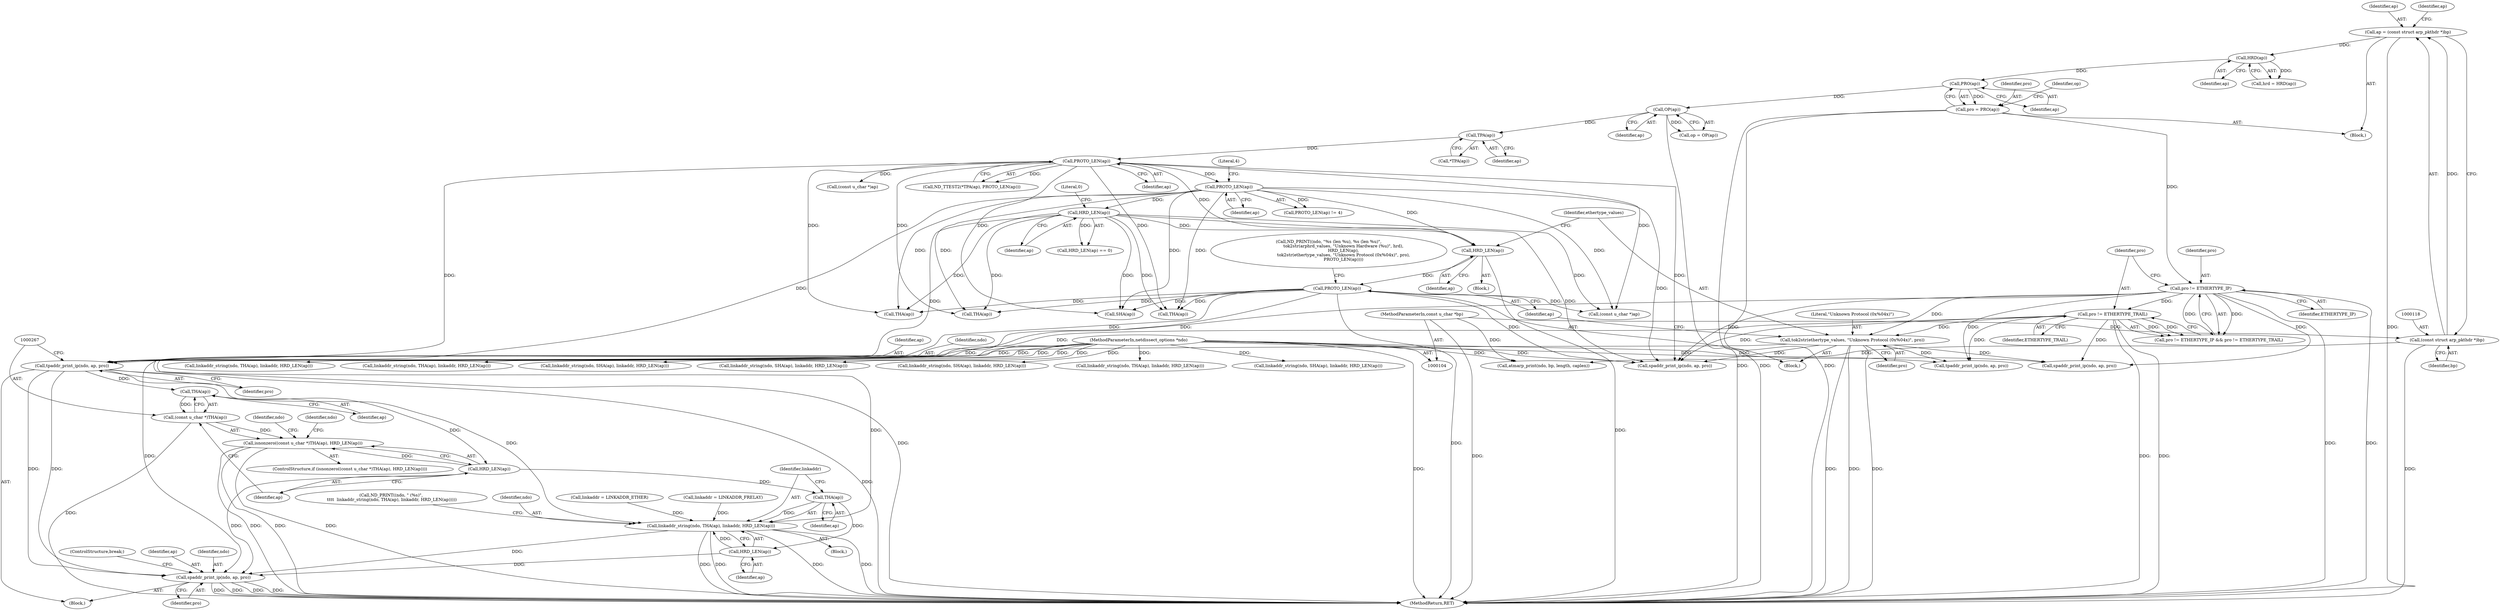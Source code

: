 digraph "0_tcpdump_13ab8d18617d616c7d343530f8a842e7143fb5cc@pointer" {
"1000260" [label="(Call,tpaddr_print_ip(ndo, ap, pro))"];
"1000105" [label="(MethodParameterIn,netdissect_options *ndo)"];
"1000227" [label="(Call,PROTO_LEN(ap))"];
"1000220" [label="(Call,HRD_LEN(ap))"];
"1000202" [label="(Call,HRD_LEN(ap))"];
"1000197" [label="(Call,PROTO_LEN(ap))"];
"1000161" [label="(Call,PROTO_LEN(ap))"];
"1000159" [label="(Call,TPA(ap))"];
"1000133" [label="(Call,OP(ap))"];
"1000129" [label="(Call,PRO(ap))"];
"1000125" [label="(Call,HRD(ap))"];
"1000115" [label="(Call,ap = (const struct arp_pkthdr *)bp)"];
"1000117" [label="(Call,(const struct arp_pkthdr *)bp)"];
"1000106" [label="(MethodParameterIn,const u_char *bp)"];
"1000189" [label="(Call,pro != ETHERTYPE_IP)"];
"1000127" [label="(Call,pro = PRO(ap))"];
"1000223" [label="(Call,tok2str(ethertype_values, \"Unknown Protocol (0x%04x)\", pro))"];
"1000192" [label="(Call,pro != ETHERTYPE_TRAIL)"];
"1000268" [label="(Call,THA(ap))"];
"1000266" [label="(Call,(const u_char *)THA(ap))"];
"1000265" [label="(Call,isnonzero((const u_char *)THA(ap), HRD_LEN(ap)))"];
"1000270" [label="(Call,HRD_LEN(ap))"];
"1000279" [label="(Call,THA(ap))"];
"1000277" [label="(Call,linkaddr_string(ndo, THA(ap), linkaddr, HRD_LEN(ap)))"];
"1000288" [label="(Call,spaddr_print_ip(ndo, ap, pro))"];
"1000282" [label="(Call,HRD_LEN(ap))"];
"1000292" [label="(ControlStructure,break;)"];
"1000128" [label="(Identifier,pro)"];
"1000220" [label="(Call,HRD_LEN(ap))"];
"1000151" [label="(Call,linkaddr = LINKADDR_ETHER)"];
"1000386" [label="(Call,spaddr_print_ip(ndo, ap, pro))"];
"1000270" [label="(Call,HRD_LEN(ap))"];
"1000381" [label="(Call,SHA(ap))"];
"1000277" [label="(Call,linkaddr_string(ndo, THA(ap), linkaddr, HRD_LEN(ap)))"];
"1000117" [label="(Call,(const struct arp_pkthdr *)bp)"];
"1000219" [label="(Block,)"];
"1000271" [label="(Identifier,ap)"];
"1000290" [label="(Identifier,ap)"];
"1000346" [label="(Call,tpaddr_print_ip(ndo, ap, pro))"];
"1000146" [label="(Call,linkaddr = LINKADDR_FRELAY)"];
"1000162" [label="(Identifier,ap)"];
"1000265" [label="(Call,isnonzero((const u_char *)THA(ap), HRD_LEN(ap)))"];
"1000228" [label="(Identifier,ap)"];
"1000275" [label="(Block,)"];
"1000116" [label="(Identifier,ap)"];
"1000115" [label="(Call,ap = (const struct arp_pkthdr *)bp)"];
"1000132" [label="(Identifier,op)"];
"1000209" [label="(Call,ND_PRINT((ndo, \"%s (len %u), %s (len %u)\",\n                      tok2str(arphrd_values, \"Unknown Hardware (%u)\", hrd),\n                      HRD_LEN(ap),\n                      tok2str(ethertype_values, \"Unknown Protocol (0x%04x)\", pro),\n                      PROTO_LEN(ap))))"];
"1000379" [label="(Call,linkaddr_string(ndo, SHA(ap), linkaddr, HRD_LEN(ap)))"];
"1000123" [label="(Call,hrd = HRD(ap))"];
"1000227" [label="(Call,PROTO_LEN(ap))"];
"1000325" [label="(Call,linkaddr_string(ndo, SHA(ap), linkaddr, HRD_LEN(ap)))"];
"1000126" [label="(Identifier,ap)"];
"1000291" [label="(Identifier,pro)"];
"1000109" [label="(Block,)"];
"1000171" [label="(Call,(const u_char *)ap)"];
"1000189" [label="(Call,pro != ETHERTYPE_IP)"];
"1000161" [label="(Call,PROTO_LEN(ap))"];
"1000119" [label="(Identifier,bp)"];
"1000160" [label="(Identifier,ap)"];
"1000264" [label="(ControlStructure,if (isnonzero((const u_char *)THA(ap), HRD_LEN(ap))))"];
"1000341" [label="(Call,THA(ap))"];
"1000272" [label="(Call,ND_PRINT((ndo, \" (%s)\",\n \t\t\t\t  linkaddr_string(ndo, THA(ap), linkaddr, HRD_LEN(ap)))))"];
"1000263" [label="(Identifier,pro)"];
"1000365" [label="(Call,linkaddr_string(ndo, SHA(ap), linkaddr, HRD_LEN(ap)))"];
"1000226" [label="(Identifier,pro)"];
"1000288" [label="(Call,spaddr_print_ip(ndo, ap, pro))"];
"1000192" [label="(Call,pro != ETHERTYPE_TRAIL)"];
"1000260" [label="(Call,tpaddr_print_ip(ndo, ap, pro))"];
"1000318" [label="(Call,linkaddr_string(ndo, THA(ap), linkaddr, HRD_LEN(ap)))"];
"1000279" [label="(Call,THA(ap))"];
"1000224" [label="(Identifier,ethertype_values)"];
"1000122" [label="(Identifier,ap)"];
"1000281" [label="(Identifier,linkaddr)"];
"1000294" [label="(Call,spaddr_print_ip(ndo, ap, pro))"];
"1000130" [label="(Identifier,ap)"];
"1000360" [label="(Call,THA(ap))"];
"1000222" [label="(Block,)"];
"1000303" [label="(Call,linkaddr_string(ndo, SHA(ap), linkaddr, HRD_LEN(ap)))"];
"1000157" [label="(Call,ND_TTEST2(*TPA(ap), PROTO_LEN(ap)))"];
"1000204" [label="(Literal,0)"];
"1000190" [label="(Identifier,pro)"];
"1000289" [label="(Identifier,ndo)"];
"1000320" [label="(Call,THA(ap))"];
"1000393" [label="(Call,(const u_char *)ap)"];
"1000133" [label="(Call,OP(ap))"];
"1000131" [label="(Call,op = OP(ap))"];
"1000127" [label="(Call,pro = PRO(ap))"];
"1000106" [label="(MethodParameterIn,const u_char *bp)"];
"1000282" [label="(Call,HRD_LEN(ap))"];
"1000269" [label="(Identifier,ap)"];
"1000268" [label="(Call,THA(ap))"];
"1000358" [label="(Call,linkaddr_string(ndo, THA(ap), linkaddr, HRD_LEN(ap)))"];
"1000283" [label="(Identifier,ap)"];
"1000134" [label="(Identifier,ap)"];
"1000274" [label="(Identifier,ndo)"];
"1000280" [label="(Identifier,ap)"];
"1000105" [label="(MethodParameterIn,netdissect_options *ndo)"];
"1000158" [label="(Call,*TPA(ap))"];
"1000262" [label="(Identifier,ap)"];
"1000254" [label="(Block,)"];
"1000278" [label="(Identifier,ndo)"];
"1000197" [label="(Call,PROTO_LEN(ap))"];
"1000139" [label="(Call,atmarp_print(ndo, bp, length, caplen))"];
"1000188" [label="(Call,pro != ETHERTYPE_IP && pro != ETHERTYPE_TRAIL)"];
"1000198" [label="(Identifier,ap)"];
"1000413" [label="(MethodReturn,RET)"];
"1000196" [label="(Call,PROTO_LEN(ap) != 4)"];
"1000221" [label="(Identifier,ap)"];
"1000191" [label="(Identifier,ETHERTYPE_IP)"];
"1000223" [label="(Call,tok2str(ethertype_values, \"Unknown Protocol (0x%04x)\", pro))"];
"1000194" [label="(Identifier,ETHERTYPE_TRAIL)"];
"1000225" [label="(Literal,\"Unknown Protocol (0x%04x)\")"];
"1000286" [label="(Identifier,ndo)"];
"1000203" [label="(Identifier,ap)"];
"1000129" [label="(Call,PRO(ap))"];
"1000266" [label="(Call,(const u_char *)THA(ap))"];
"1000159" [label="(Call,TPA(ap))"];
"1000125" [label="(Call,HRD(ap))"];
"1000202" [label="(Call,HRD_LEN(ap))"];
"1000201" [label="(Call,HRD_LEN(ap) == 0)"];
"1000261" [label="(Identifier,ndo)"];
"1000339" [label="(Call,linkaddr_string(ndo, THA(ap), linkaddr, HRD_LEN(ap)))"];
"1000199" [label="(Literal,4)"];
"1000193" [label="(Identifier,pro)"];
"1000260" -> "1000254"  [label="AST: "];
"1000260" -> "1000263"  [label="CFG: "];
"1000261" -> "1000260"  [label="AST: "];
"1000262" -> "1000260"  [label="AST: "];
"1000263" -> "1000260"  [label="AST: "];
"1000267" -> "1000260"  [label="CFG: "];
"1000260" -> "1000413"  [label="DDG: "];
"1000105" -> "1000260"  [label="DDG: "];
"1000227" -> "1000260"  [label="DDG: "];
"1000202" -> "1000260"  [label="DDG: "];
"1000161" -> "1000260"  [label="DDG: "];
"1000197" -> "1000260"  [label="DDG: "];
"1000189" -> "1000260"  [label="DDG: "];
"1000223" -> "1000260"  [label="DDG: "];
"1000192" -> "1000260"  [label="DDG: "];
"1000260" -> "1000268"  [label="DDG: "];
"1000260" -> "1000277"  [label="DDG: "];
"1000260" -> "1000288"  [label="DDG: "];
"1000260" -> "1000288"  [label="DDG: "];
"1000105" -> "1000104"  [label="AST: "];
"1000105" -> "1000413"  [label="DDG: "];
"1000105" -> "1000139"  [label="DDG: "];
"1000105" -> "1000277"  [label="DDG: "];
"1000105" -> "1000288"  [label="DDG: "];
"1000105" -> "1000294"  [label="DDG: "];
"1000105" -> "1000303"  [label="DDG: "];
"1000105" -> "1000318"  [label="DDG: "];
"1000105" -> "1000325"  [label="DDG: "];
"1000105" -> "1000339"  [label="DDG: "];
"1000105" -> "1000346"  [label="DDG: "];
"1000105" -> "1000358"  [label="DDG: "];
"1000105" -> "1000365"  [label="DDG: "];
"1000105" -> "1000379"  [label="DDG: "];
"1000105" -> "1000386"  [label="DDG: "];
"1000227" -> "1000222"  [label="AST: "];
"1000227" -> "1000228"  [label="CFG: "];
"1000228" -> "1000227"  [label="AST: "];
"1000209" -> "1000227"  [label="CFG: "];
"1000227" -> "1000413"  [label="DDG: "];
"1000227" -> "1000413"  [label="DDG: "];
"1000220" -> "1000227"  [label="DDG: "];
"1000227" -> "1000294"  [label="DDG: "];
"1000227" -> "1000320"  [label="DDG: "];
"1000227" -> "1000341"  [label="DDG: "];
"1000227" -> "1000360"  [label="DDG: "];
"1000227" -> "1000381"  [label="DDG: "];
"1000227" -> "1000393"  [label="DDG: "];
"1000220" -> "1000219"  [label="AST: "];
"1000220" -> "1000221"  [label="CFG: "];
"1000221" -> "1000220"  [label="AST: "];
"1000224" -> "1000220"  [label="CFG: "];
"1000220" -> "1000413"  [label="DDG: "];
"1000202" -> "1000220"  [label="DDG: "];
"1000161" -> "1000220"  [label="DDG: "];
"1000197" -> "1000220"  [label="DDG: "];
"1000202" -> "1000201"  [label="AST: "];
"1000202" -> "1000203"  [label="CFG: "];
"1000203" -> "1000202"  [label="AST: "];
"1000204" -> "1000202"  [label="CFG: "];
"1000202" -> "1000201"  [label="DDG: "];
"1000197" -> "1000202"  [label="DDG: "];
"1000202" -> "1000294"  [label="DDG: "];
"1000202" -> "1000320"  [label="DDG: "];
"1000202" -> "1000341"  [label="DDG: "];
"1000202" -> "1000360"  [label="DDG: "];
"1000202" -> "1000381"  [label="DDG: "];
"1000202" -> "1000393"  [label="DDG: "];
"1000197" -> "1000196"  [label="AST: "];
"1000197" -> "1000198"  [label="CFG: "];
"1000198" -> "1000197"  [label="AST: "];
"1000199" -> "1000197"  [label="CFG: "];
"1000197" -> "1000196"  [label="DDG: "];
"1000161" -> "1000197"  [label="DDG: "];
"1000197" -> "1000294"  [label="DDG: "];
"1000197" -> "1000320"  [label="DDG: "];
"1000197" -> "1000341"  [label="DDG: "];
"1000197" -> "1000360"  [label="DDG: "];
"1000197" -> "1000381"  [label="DDG: "];
"1000197" -> "1000393"  [label="DDG: "];
"1000161" -> "1000157"  [label="AST: "];
"1000161" -> "1000162"  [label="CFG: "];
"1000162" -> "1000161"  [label="AST: "];
"1000157" -> "1000161"  [label="CFG: "];
"1000161" -> "1000157"  [label="DDG: "];
"1000159" -> "1000161"  [label="DDG: "];
"1000161" -> "1000171"  [label="DDG: "];
"1000161" -> "1000294"  [label="DDG: "];
"1000161" -> "1000320"  [label="DDG: "];
"1000161" -> "1000341"  [label="DDG: "];
"1000161" -> "1000360"  [label="DDG: "];
"1000161" -> "1000381"  [label="DDG: "];
"1000161" -> "1000393"  [label="DDG: "];
"1000159" -> "1000158"  [label="AST: "];
"1000159" -> "1000160"  [label="CFG: "];
"1000160" -> "1000159"  [label="AST: "];
"1000158" -> "1000159"  [label="CFG: "];
"1000133" -> "1000159"  [label="DDG: "];
"1000133" -> "1000131"  [label="AST: "];
"1000133" -> "1000134"  [label="CFG: "];
"1000134" -> "1000133"  [label="AST: "];
"1000131" -> "1000133"  [label="CFG: "];
"1000133" -> "1000413"  [label="DDG: "];
"1000133" -> "1000131"  [label="DDG: "];
"1000129" -> "1000133"  [label="DDG: "];
"1000129" -> "1000127"  [label="AST: "];
"1000129" -> "1000130"  [label="CFG: "];
"1000130" -> "1000129"  [label="AST: "];
"1000127" -> "1000129"  [label="CFG: "];
"1000129" -> "1000127"  [label="DDG: "];
"1000125" -> "1000129"  [label="DDG: "];
"1000125" -> "1000123"  [label="AST: "];
"1000125" -> "1000126"  [label="CFG: "];
"1000126" -> "1000125"  [label="AST: "];
"1000123" -> "1000125"  [label="CFG: "];
"1000125" -> "1000123"  [label="DDG: "];
"1000115" -> "1000125"  [label="DDG: "];
"1000115" -> "1000109"  [label="AST: "];
"1000115" -> "1000117"  [label="CFG: "];
"1000116" -> "1000115"  [label="AST: "];
"1000117" -> "1000115"  [label="AST: "];
"1000122" -> "1000115"  [label="CFG: "];
"1000115" -> "1000413"  [label="DDG: "];
"1000117" -> "1000115"  [label="DDG: "];
"1000117" -> "1000119"  [label="CFG: "];
"1000118" -> "1000117"  [label="AST: "];
"1000119" -> "1000117"  [label="AST: "];
"1000117" -> "1000413"  [label="DDG: "];
"1000106" -> "1000117"  [label="DDG: "];
"1000117" -> "1000139"  [label="DDG: "];
"1000106" -> "1000104"  [label="AST: "];
"1000106" -> "1000413"  [label="DDG: "];
"1000106" -> "1000139"  [label="DDG: "];
"1000189" -> "1000188"  [label="AST: "];
"1000189" -> "1000191"  [label="CFG: "];
"1000190" -> "1000189"  [label="AST: "];
"1000191" -> "1000189"  [label="AST: "];
"1000193" -> "1000189"  [label="CFG: "];
"1000188" -> "1000189"  [label="CFG: "];
"1000189" -> "1000413"  [label="DDG: "];
"1000189" -> "1000413"  [label="DDG: "];
"1000189" -> "1000188"  [label="DDG: "];
"1000189" -> "1000188"  [label="DDG: "];
"1000127" -> "1000189"  [label="DDG: "];
"1000189" -> "1000192"  [label="DDG: "];
"1000189" -> "1000223"  [label="DDG: "];
"1000189" -> "1000294"  [label="DDG: "];
"1000189" -> "1000346"  [label="DDG: "];
"1000189" -> "1000386"  [label="DDG: "];
"1000127" -> "1000109"  [label="AST: "];
"1000128" -> "1000127"  [label="AST: "];
"1000132" -> "1000127"  [label="CFG: "];
"1000127" -> "1000413"  [label="DDG: "];
"1000127" -> "1000413"  [label="DDG: "];
"1000223" -> "1000222"  [label="AST: "];
"1000223" -> "1000226"  [label="CFG: "];
"1000224" -> "1000223"  [label="AST: "];
"1000225" -> "1000223"  [label="AST: "];
"1000226" -> "1000223"  [label="AST: "];
"1000228" -> "1000223"  [label="CFG: "];
"1000223" -> "1000413"  [label="DDG: "];
"1000223" -> "1000413"  [label="DDG: "];
"1000223" -> "1000413"  [label="DDG: "];
"1000192" -> "1000223"  [label="DDG: "];
"1000223" -> "1000294"  [label="DDG: "];
"1000223" -> "1000346"  [label="DDG: "];
"1000223" -> "1000386"  [label="DDG: "];
"1000192" -> "1000188"  [label="AST: "];
"1000192" -> "1000194"  [label="CFG: "];
"1000193" -> "1000192"  [label="AST: "];
"1000194" -> "1000192"  [label="AST: "];
"1000188" -> "1000192"  [label="CFG: "];
"1000192" -> "1000413"  [label="DDG: "];
"1000192" -> "1000413"  [label="DDG: "];
"1000192" -> "1000188"  [label="DDG: "];
"1000192" -> "1000188"  [label="DDG: "];
"1000192" -> "1000294"  [label="DDG: "];
"1000192" -> "1000346"  [label="DDG: "];
"1000192" -> "1000386"  [label="DDG: "];
"1000268" -> "1000266"  [label="AST: "];
"1000268" -> "1000269"  [label="CFG: "];
"1000269" -> "1000268"  [label="AST: "];
"1000266" -> "1000268"  [label="CFG: "];
"1000268" -> "1000266"  [label="DDG: "];
"1000268" -> "1000270"  [label="DDG: "];
"1000266" -> "1000265"  [label="AST: "];
"1000267" -> "1000266"  [label="AST: "];
"1000271" -> "1000266"  [label="CFG: "];
"1000266" -> "1000413"  [label="DDG: "];
"1000266" -> "1000265"  [label="DDG: "];
"1000265" -> "1000264"  [label="AST: "];
"1000265" -> "1000270"  [label="CFG: "];
"1000270" -> "1000265"  [label="AST: "];
"1000274" -> "1000265"  [label="CFG: "];
"1000286" -> "1000265"  [label="CFG: "];
"1000265" -> "1000413"  [label="DDG: "];
"1000265" -> "1000413"  [label="DDG: "];
"1000265" -> "1000413"  [label="DDG: "];
"1000270" -> "1000265"  [label="DDG: "];
"1000270" -> "1000271"  [label="CFG: "];
"1000271" -> "1000270"  [label="AST: "];
"1000270" -> "1000279"  [label="DDG: "];
"1000270" -> "1000288"  [label="DDG: "];
"1000279" -> "1000277"  [label="AST: "];
"1000279" -> "1000280"  [label="CFG: "];
"1000280" -> "1000279"  [label="AST: "];
"1000281" -> "1000279"  [label="CFG: "];
"1000279" -> "1000277"  [label="DDG: "];
"1000279" -> "1000282"  [label="DDG: "];
"1000277" -> "1000275"  [label="AST: "];
"1000277" -> "1000282"  [label="CFG: "];
"1000278" -> "1000277"  [label="AST: "];
"1000281" -> "1000277"  [label="AST: "];
"1000282" -> "1000277"  [label="AST: "];
"1000272" -> "1000277"  [label="CFG: "];
"1000277" -> "1000413"  [label="DDG: "];
"1000277" -> "1000413"  [label="DDG: "];
"1000277" -> "1000413"  [label="DDG: "];
"1000277" -> "1000413"  [label="DDG: "];
"1000151" -> "1000277"  [label="DDG: "];
"1000146" -> "1000277"  [label="DDG: "];
"1000282" -> "1000277"  [label="DDG: "];
"1000277" -> "1000288"  [label="DDG: "];
"1000288" -> "1000254"  [label="AST: "];
"1000288" -> "1000291"  [label="CFG: "];
"1000289" -> "1000288"  [label="AST: "];
"1000290" -> "1000288"  [label="AST: "];
"1000291" -> "1000288"  [label="AST: "];
"1000292" -> "1000288"  [label="CFG: "];
"1000288" -> "1000413"  [label="DDG: "];
"1000288" -> "1000413"  [label="DDG: "];
"1000288" -> "1000413"  [label="DDG: "];
"1000288" -> "1000413"  [label="DDG: "];
"1000282" -> "1000288"  [label="DDG: "];
"1000282" -> "1000283"  [label="CFG: "];
"1000283" -> "1000282"  [label="AST: "];
}
